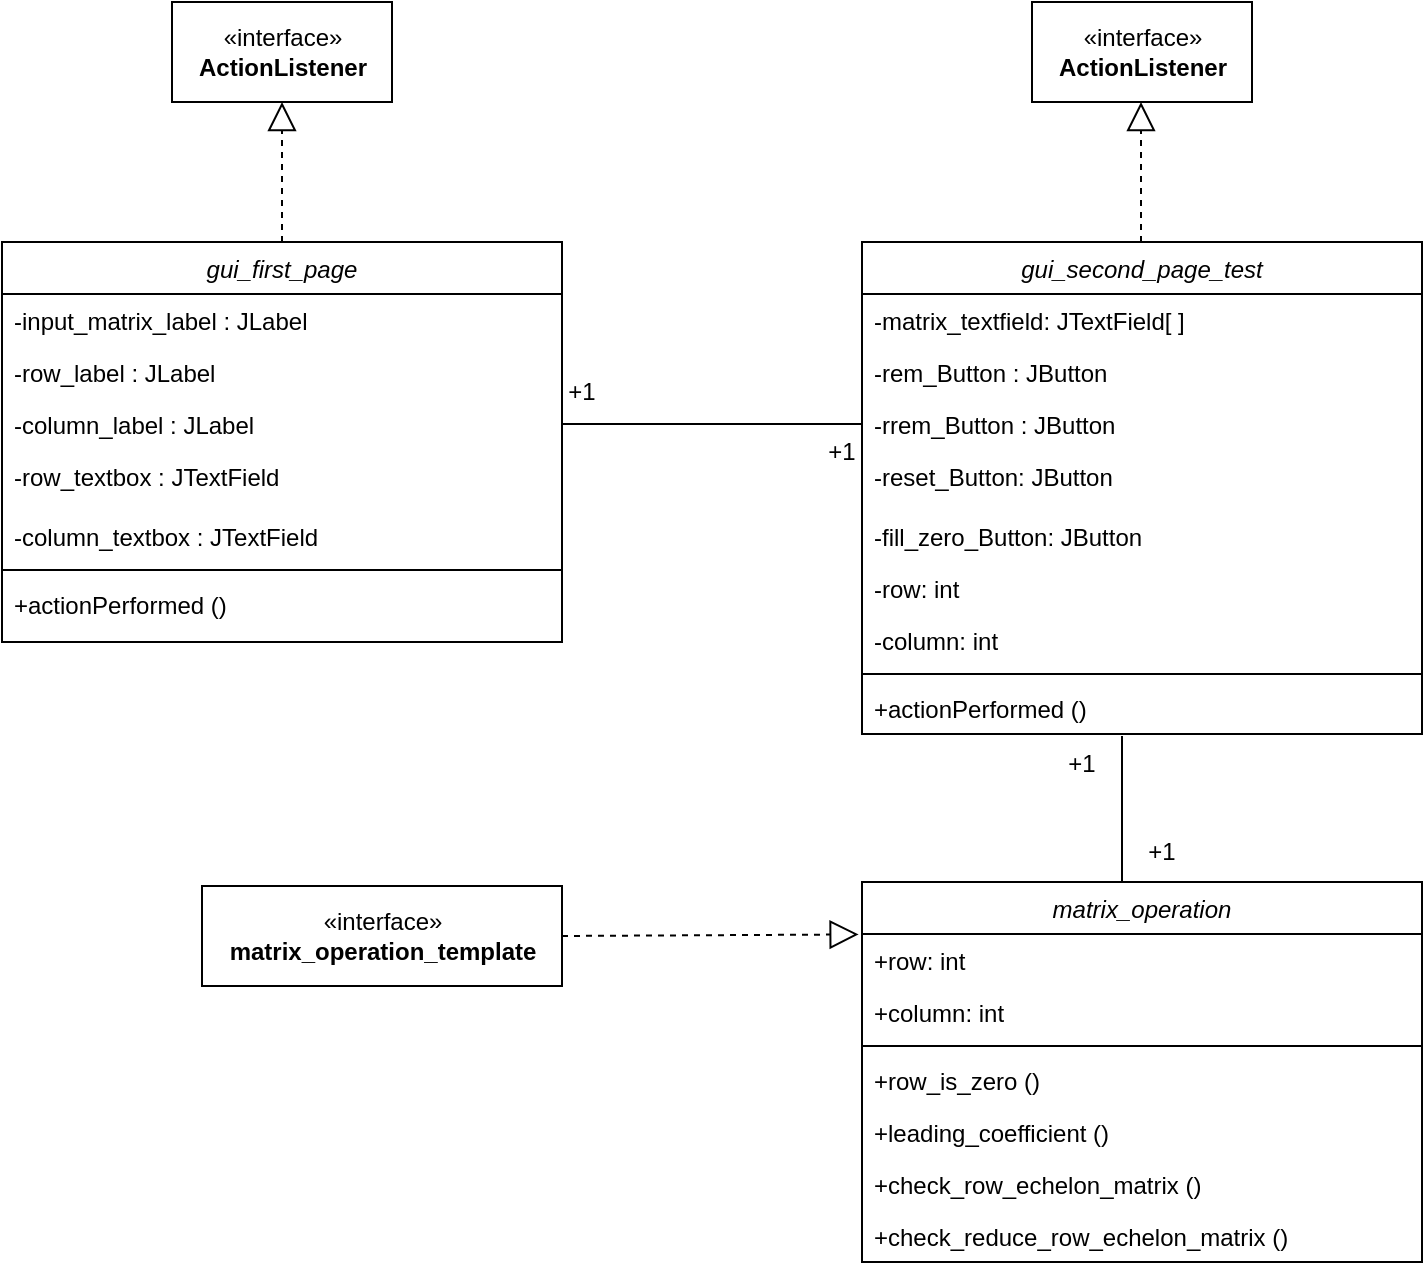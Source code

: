 <mxfile version="20.2.7" type="device"><diagram id="C5RBs43oDa-KdzZeNtuy" name="Page-1"><mxGraphModel dx="1038" dy="513" grid="1" gridSize="10" guides="1" tooltips="1" connect="1" arrows="1" fold="1" page="1" pageScale="1" pageWidth="827" pageHeight="1169" math="0" shadow="0"><root><mxCell id="WIyWlLk6GJQsqaUBKTNV-0"/><mxCell id="WIyWlLk6GJQsqaUBKTNV-1" parent="WIyWlLk6GJQsqaUBKTNV-0"/><mxCell id="zkfFHV4jXpPFQw0GAbJ--0" value="gui_first_page" style="swimlane;fontStyle=2;align=center;verticalAlign=top;childLayout=stackLayout;horizontal=1;startSize=26;horizontalStack=0;resizeParent=1;resizeLast=0;collapsible=1;marginBottom=0;rounded=0;shadow=0;strokeWidth=1;" parent="WIyWlLk6GJQsqaUBKTNV-1" vertex="1"><mxGeometry x="80" y="160" width="280" height="200" as="geometry"><mxRectangle x="230" y="140" width="160" height="26" as="alternateBounds"/></mxGeometry></mxCell><mxCell id="zkfFHV4jXpPFQw0GAbJ--1" value="-input_matrix_label : JLabel " style="text;align=left;verticalAlign=top;spacingLeft=4;spacingRight=4;overflow=hidden;rotatable=0;points=[[0,0.5],[1,0.5]];portConstraint=eastwest;" parent="zkfFHV4jXpPFQw0GAbJ--0" vertex="1"><mxGeometry y="26" width="280" height="26" as="geometry"/></mxCell><mxCell id="zkfFHV4jXpPFQw0GAbJ--2" value="-row_label : JLabel" style="text;align=left;verticalAlign=top;spacingLeft=4;spacingRight=4;overflow=hidden;rotatable=0;points=[[0,0.5],[1,0.5]];portConstraint=eastwest;rounded=0;shadow=0;html=0;" parent="zkfFHV4jXpPFQw0GAbJ--0" vertex="1"><mxGeometry y="52" width="280" height="26" as="geometry"/></mxCell><mxCell id="zkfFHV4jXpPFQw0GAbJ--3" value="-column_label : JLabel" style="text;align=left;verticalAlign=top;spacingLeft=4;spacingRight=4;overflow=hidden;rotatable=0;points=[[0,0.5],[1,0.5]];portConstraint=eastwest;rounded=0;shadow=0;html=0;" parent="zkfFHV4jXpPFQw0GAbJ--0" vertex="1"><mxGeometry y="78" width="280" height="26" as="geometry"/></mxCell><mxCell id="zkfFHV4jXpPFQw0GAbJ--5" value="-row_textbox : JTextField " style="text;align=left;verticalAlign=top;spacingLeft=4;spacingRight=4;overflow=hidden;rotatable=0;points=[[0,0.5],[1,0.5]];portConstraint=eastwest;" parent="zkfFHV4jXpPFQw0GAbJ--0" vertex="1"><mxGeometry y="104" width="280" height="30" as="geometry"/></mxCell><mxCell id="iEl4PdFxKMrnsXezCqEX-0" value="-column_textbox : JTextField " style="text;align=left;verticalAlign=top;spacingLeft=4;spacingRight=4;overflow=hidden;rotatable=0;points=[[0,0.5],[1,0.5]];portConstraint=eastwest;rounded=0;shadow=0;html=0;" vertex="1" parent="zkfFHV4jXpPFQw0GAbJ--0"><mxGeometry y="134" width="280" height="26" as="geometry"/></mxCell><mxCell id="zkfFHV4jXpPFQw0GAbJ--4" value="" style="line;html=1;strokeWidth=1;align=left;verticalAlign=middle;spacingTop=-1;spacingLeft=3;spacingRight=3;rotatable=0;labelPosition=right;points=[];portConstraint=eastwest;" parent="zkfFHV4jXpPFQw0GAbJ--0" vertex="1"><mxGeometry y="160" width="280" height="8" as="geometry"/></mxCell><mxCell id="iEl4PdFxKMrnsXezCqEX-5" value="+actionPerformed ()" style="text;align=left;verticalAlign=top;spacingLeft=4;spacingRight=4;overflow=hidden;rotatable=0;points=[[0,0.5],[1,0.5]];portConstraint=eastwest;rounded=0;shadow=0;html=0;" vertex="1" parent="zkfFHV4jXpPFQw0GAbJ--0"><mxGeometry y="168" width="280" height="26" as="geometry"/></mxCell><mxCell id="iEl4PdFxKMrnsXezCqEX-6" value="«interface»&lt;br&gt;&lt;b&gt;ActionListener&lt;/b&gt;" style="html=1;" vertex="1" parent="WIyWlLk6GJQsqaUBKTNV-1"><mxGeometry x="165" y="40" width="110" height="50" as="geometry"/></mxCell><mxCell id="iEl4PdFxKMrnsXezCqEX-7" value="" style="endArrow=block;dashed=1;endFill=0;endSize=12;html=1;rounded=0;entryX=0.5;entryY=1;entryDx=0;entryDy=0;exitX=0.5;exitY=0;exitDx=0;exitDy=0;" edge="1" parent="WIyWlLk6GJQsqaUBKTNV-1" source="zkfFHV4jXpPFQw0GAbJ--0" target="iEl4PdFxKMrnsXezCqEX-6"><mxGeometry width="160" relative="1" as="geometry"><mxPoint x="330" y="200" as="sourcePoint"/><mxPoint x="490" y="200" as="targetPoint"/></mxGeometry></mxCell><mxCell id="iEl4PdFxKMrnsXezCqEX-8" value="gui_second_page_test" style="swimlane;fontStyle=2;align=center;verticalAlign=top;childLayout=stackLayout;horizontal=1;startSize=26;horizontalStack=0;resizeParent=1;resizeLast=0;collapsible=1;marginBottom=0;rounded=0;shadow=0;strokeWidth=1;" vertex="1" parent="WIyWlLk6GJQsqaUBKTNV-1"><mxGeometry x="510" y="160" width="280" height="246" as="geometry"><mxRectangle x="230" y="140" width="160" height="26" as="alternateBounds"/></mxGeometry></mxCell><mxCell id="iEl4PdFxKMrnsXezCqEX-9" value="-matrix_textfield: JTextField[ ]" style="text;align=left;verticalAlign=top;spacingLeft=4;spacingRight=4;overflow=hidden;rotatable=0;points=[[0,0.5],[1,0.5]];portConstraint=eastwest;" vertex="1" parent="iEl4PdFxKMrnsXezCqEX-8"><mxGeometry y="26" width="280" height="26" as="geometry"/></mxCell><mxCell id="iEl4PdFxKMrnsXezCqEX-10" value="-rem_Button : JButton" style="text;align=left;verticalAlign=top;spacingLeft=4;spacingRight=4;overflow=hidden;rotatable=0;points=[[0,0.5],[1,0.5]];portConstraint=eastwest;rounded=0;shadow=0;html=0;" vertex="1" parent="iEl4PdFxKMrnsXezCqEX-8"><mxGeometry y="52" width="280" height="26" as="geometry"/></mxCell><mxCell id="iEl4PdFxKMrnsXezCqEX-11" value="-rrem_Button : JButton" style="text;align=left;verticalAlign=top;spacingLeft=4;spacingRight=4;overflow=hidden;rotatable=0;points=[[0,0.5],[1,0.5]];portConstraint=eastwest;rounded=0;shadow=0;html=0;" vertex="1" parent="iEl4PdFxKMrnsXezCqEX-8"><mxGeometry y="78" width="280" height="26" as="geometry"/></mxCell><mxCell id="iEl4PdFxKMrnsXezCqEX-12" value="-reset_Button: JButton" style="text;align=left;verticalAlign=top;spacingLeft=4;spacingRight=4;overflow=hidden;rotatable=0;points=[[0,0.5],[1,0.5]];portConstraint=eastwest;" vertex="1" parent="iEl4PdFxKMrnsXezCqEX-8"><mxGeometry y="104" width="280" height="30" as="geometry"/></mxCell><mxCell id="iEl4PdFxKMrnsXezCqEX-13" value="-fill_zero_Button: JButton" style="text;align=left;verticalAlign=top;spacingLeft=4;spacingRight=4;overflow=hidden;rotatable=0;points=[[0,0.5],[1,0.5]];portConstraint=eastwest;rounded=0;shadow=0;html=0;" vertex="1" parent="iEl4PdFxKMrnsXezCqEX-8"><mxGeometry y="134" width="280" height="26" as="geometry"/></mxCell><mxCell id="iEl4PdFxKMrnsXezCqEX-21" value="-row: int" style="text;align=left;verticalAlign=top;spacingLeft=4;spacingRight=4;overflow=hidden;rotatable=0;points=[[0,0.5],[1,0.5]];portConstraint=eastwest;rounded=0;shadow=0;html=0;" vertex="1" parent="iEl4PdFxKMrnsXezCqEX-8"><mxGeometry y="160" width="280" height="26" as="geometry"/></mxCell><mxCell id="iEl4PdFxKMrnsXezCqEX-22" value="-column: int" style="text;align=left;verticalAlign=top;spacingLeft=4;spacingRight=4;overflow=hidden;rotatable=0;points=[[0,0.5],[1,0.5]];portConstraint=eastwest;rounded=0;shadow=0;html=0;" vertex="1" parent="iEl4PdFxKMrnsXezCqEX-8"><mxGeometry y="186" width="280" height="26" as="geometry"/></mxCell><mxCell id="iEl4PdFxKMrnsXezCqEX-14" value="" style="line;html=1;strokeWidth=1;align=left;verticalAlign=middle;spacingTop=-1;spacingLeft=3;spacingRight=3;rotatable=0;labelPosition=right;points=[];portConstraint=eastwest;" vertex="1" parent="iEl4PdFxKMrnsXezCqEX-8"><mxGeometry y="212" width="280" height="8" as="geometry"/></mxCell><mxCell id="iEl4PdFxKMrnsXezCqEX-15" value="+actionPerformed ()" style="text;align=left;verticalAlign=top;spacingLeft=4;spacingRight=4;overflow=hidden;rotatable=0;points=[[0,0.5],[1,0.5]];portConstraint=eastwest;rounded=0;shadow=0;html=0;" vertex="1" parent="iEl4PdFxKMrnsXezCqEX-8"><mxGeometry y="220" width="280" height="26" as="geometry"/></mxCell><mxCell id="iEl4PdFxKMrnsXezCqEX-17" value="" style="endArrow=none;html=1;rounded=0;exitX=1;exitY=0.5;exitDx=0;exitDy=0;entryX=0;entryY=0.5;entryDx=0;entryDy=0;" edge="1" parent="WIyWlLk6GJQsqaUBKTNV-1" source="zkfFHV4jXpPFQw0GAbJ--3" target="iEl4PdFxKMrnsXezCqEX-11"><mxGeometry width="50" height="50" relative="1" as="geometry"><mxPoint x="470" y="320" as="sourcePoint"/><mxPoint x="480" y="240" as="targetPoint"/></mxGeometry></mxCell><mxCell id="iEl4PdFxKMrnsXezCqEX-19" value="+1" style="text;html=1;strokeColor=none;fillColor=none;align=center;verticalAlign=middle;whiteSpace=wrap;rounded=0;" vertex="1" parent="WIyWlLk6GJQsqaUBKTNV-1"><mxGeometry x="360" y="220" width="20" height="30" as="geometry"/></mxCell><mxCell id="iEl4PdFxKMrnsXezCqEX-20" value="+1" style="text;html=1;strokeColor=none;fillColor=none;align=center;verticalAlign=middle;whiteSpace=wrap;rounded=0;" vertex="1" parent="WIyWlLk6GJQsqaUBKTNV-1"><mxGeometry x="490" y="250" width="20" height="30" as="geometry"/></mxCell><mxCell id="iEl4PdFxKMrnsXezCqEX-23" value="" style="endArrow=none;html=1;rounded=0;" edge="1" parent="WIyWlLk6GJQsqaUBKTNV-1"><mxGeometry width="50" height="50" relative="1" as="geometry"><mxPoint x="640" y="407" as="sourcePoint"/><mxPoint x="640" y="480" as="targetPoint"/></mxGeometry></mxCell><mxCell id="iEl4PdFxKMrnsXezCqEX-24" value="«interface»&lt;br&gt;&lt;b&gt;ActionListener&lt;/b&gt;" style="html=1;" vertex="1" parent="WIyWlLk6GJQsqaUBKTNV-1"><mxGeometry x="595" y="40" width="110" height="50" as="geometry"/></mxCell><mxCell id="iEl4PdFxKMrnsXezCqEX-25" value="" style="endArrow=block;dashed=1;endFill=0;endSize=12;html=1;rounded=0;entryX=0.5;entryY=1;entryDx=0;entryDy=0;exitX=0.5;exitY=0;exitDx=0;exitDy=0;" edge="1" parent="WIyWlLk6GJQsqaUBKTNV-1"><mxGeometry width="160" relative="1" as="geometry"><mxPoint x="649.5" y="160" as="sourcePoint"/><mxPoint x="649.5" y="90" as="targetPoint"/></mxGeometry></mxCell><mxCell id="iEl4PdFxKMrnsXezCqEX-26" value="matrix_operation" style="swimlane;fontStyle=2;align=center;verticalAlign=top;childLayout=stackLayout;horizontal=1;startSize=26;horizontalStack=0;resizeParent=1;resizeLast=0;collapsible=1;marginBottom=0;rounded=0;shadow=0;strokeWidth=1;" vertex="1" parent="WIyWlLk6GJQsqaUBKTNV-1"><mxGeometry x="510" y="480" width="280" height="190" as="geometry"><mxRectangle x="230" y="140" width="160" height="26" as="alternateBounds"/></mxGeometry></mxCell><mxCell id="iEl4PdFxKMrnsXezCqEX-36" value="+row: int" style="text;align=left;verticalAlign=top;spacingLeft=4;spacingRight=4;overflow=hidden;rotatable=0;points=[[0,0.5],[1,0.5]];portConstraint=eastwest;rounded=0;shadow=0;html=0;" vertex="1" parent="iEl4PdFxKMrnsXezCqEX-26"><mxGeometry y="26" width="280" height="26" as="geometry"/></mxCell><mxCell id="iEl4PdFxKMrnsXezCqEX-37" value="+column: int" style="text;align=left;verticalAlign=top;spacingLeft=4;spacingRight=4;overflow=hidden;rotatable=0;points=[[0,0.5],[1,0.5]];portConstraint=eastwest;rounded=0;shadow=0;html=0;" vertex="1" parent="iEl4PdFxKMrnsXezCqEX-26"><mxGeometry y="52" width="280" height="26" as="geometry"/></mxCell><mxCell id="iEl4PdFxKMrnsXezCqEX-34" value="" style="line;html=1;strokeWidth=1;align=left;verticalAlign=middle;spacingTop=-1;spacingLeft=3;spacingRight=3;rotatable=0;labelPosition=right;points=[];portConstraint=eastwest;" vertex="1" parent="iEl4PdFxKMrnsXezCqEX-26"><mxGeometry y="78" width="280" height="8" as="geometry"/></mxCell><mxCell id="iEl4PdFxKMrnsXezCqEX-38" value="+row_is_zero ()" style="text;align=left;verticalAlign=top;spacingLeft=4;spacingRight=4;overflow=hidden;rotatable=0;points=[[0,0.5],[1,0.5]];portConstraint=eastwest;rounded=0;shadow=0;html=0;" vertex="1" parent="iEl4PdFxKMrnsXezCqEX-26"><mxGeometry y="86" width="280" height="26" as="geometry"/></mxCell><mxCell id="iEl4PdFxKMrnsXezCqEX-39" value="+leading_coefficient ()" style="text;align=left;verticalAlign=top;spacingLeft=4;spacingRight=4;overflow=hidden;rotatable=0;points=[[0,0.5],[1,0.5]];portConstraint=eastwest;rounded=0;shadow=0;html=0;" vertex="1" parent="iEl4PdFxKMrnsXezCqEX-26"><mxGeometry y="112" width="280" height="26" as="geometry"/></mxCell><mxCell id="iEl4PdFxKMrnsXezCqEX-40" value="+check_row_echelon_matrix ()" style="text;align=left;verticalAlign=top;spacingLeft=4;spacingRight=4;overflow=hidden;rotatable=0;points=[[0,0.5],[1,0.5]];portConstraint=eastwest;rounded=0;shadow=0;html=0;" vertex="1" parent="iEl4PdFxKMrnsXezCqEX-26"><mxGeometry y="138" width="280" height="26" as="geometry"/></mxCell><mxCell id="iEl4PdFxKMrnsXezCqEX-41" value="+check_reduce_row_echelon_matrix ()" style="text;align=left;verticalAlign=top;spacingLeft=4;spacingRight=4;overflow=hidden;rotatable=0;points=[[0,0.5],[1,0.5]];portConstraint=eastwest;rounded=0;shadow=0;html=0;" vertex="1" parent="iEl4PdFxKMrnsXezCqEX-26"><mxGeometry y="164" width="280" height="26" as="geometry"/></mxCell><mxCell id="iEl4PdFxKMrnsXezCqEX-42" value="+1" style="text;html=1;strokeColor=none;fillColor=none;align=center;verticalAlign=middle;whiteSpace=wrap;rounded=0;" vertex="1" parent="WIyWlLk6GJQsqaUBKTNV-1"><mxGeometry x="610" y="406" width="20" height="30" as="geometry"/></mxCell><mxCell id="iEl4PdFxKMrnsXezCqEX-43" value="+1" style="text;html=1;strokeColor=none;fillColor=none;align=center;verticalAlign=middle;whiteSpace=wrap;rounded=0;" vertex="1" parent="WIyWlLk6GJQsqaUBKTNV-1"><mxGeometry x="650" y="450" width="20" height="30" as="geometry"/></mxCell><mxCell id="iEl4PdFxKMrnsXezCqEX-44" value="«interface»&lt;br&gt;&lt;b&gt;matrix_operation_template&lt;/b&gt;" style="html=1;" vertex="1" parent="WIyWlLk6GJQsqaUBKTNV-1"><mxGeometry x="180" y="482" width="180" height="50" as="geometry"/></mxCell><mxCell id="iEl4PdFxKMrnsXezCqEX-45" value="" style="endArrow=block;dashed=1;endFill=0;endSize=12;html=1;rounded=0;exitX=1;exitY=0.5;exitDx=0;exitDy=0;entryX=-0.006;entryY=0.008;entryDx=0;entryDy=0;entryPerimeter=0;" edge="1" parent="WIyWlLk6GJQsqaUBKTNV-1" source="iEl4PdFxKMrnsXezCqEX-44" target="iEl4PdFxKMrnsXezCqEX-36"><mxGeometry width="160" relative="1" as="geometry"><mxPoint x="659.5" y="170" as="sourcePoint"/><mxPoint x="500" y="440" as="targetPoint"/></mxGeometry></mxCell></root></mxGraphModel></diagram></mxfile>
